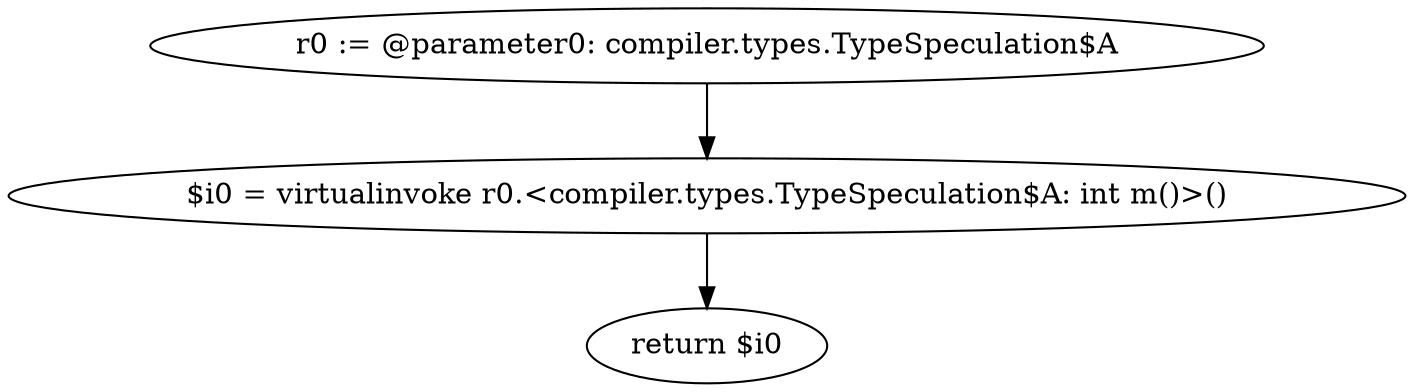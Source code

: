 digraph "unitGraph" {
    "r0 := @parameter0: compiler.types.TypeSpeculation$A"
    "$i0 = virtualinvoke r0.<compiler.types.TypeSpeculation$A: int m()>()"
    "return $i0"
    "r0 := @parameter0: compiler.types.TypeSpeculation$A"->"$i0 = virtualinvoke r0.<compiler.types.TypeSpeculation$A: int m()>()";
    "$i0 = virtualinvoke r0.<compiler.types.TypeSpeculation$A: int m()>()"->"return $i0";
}
